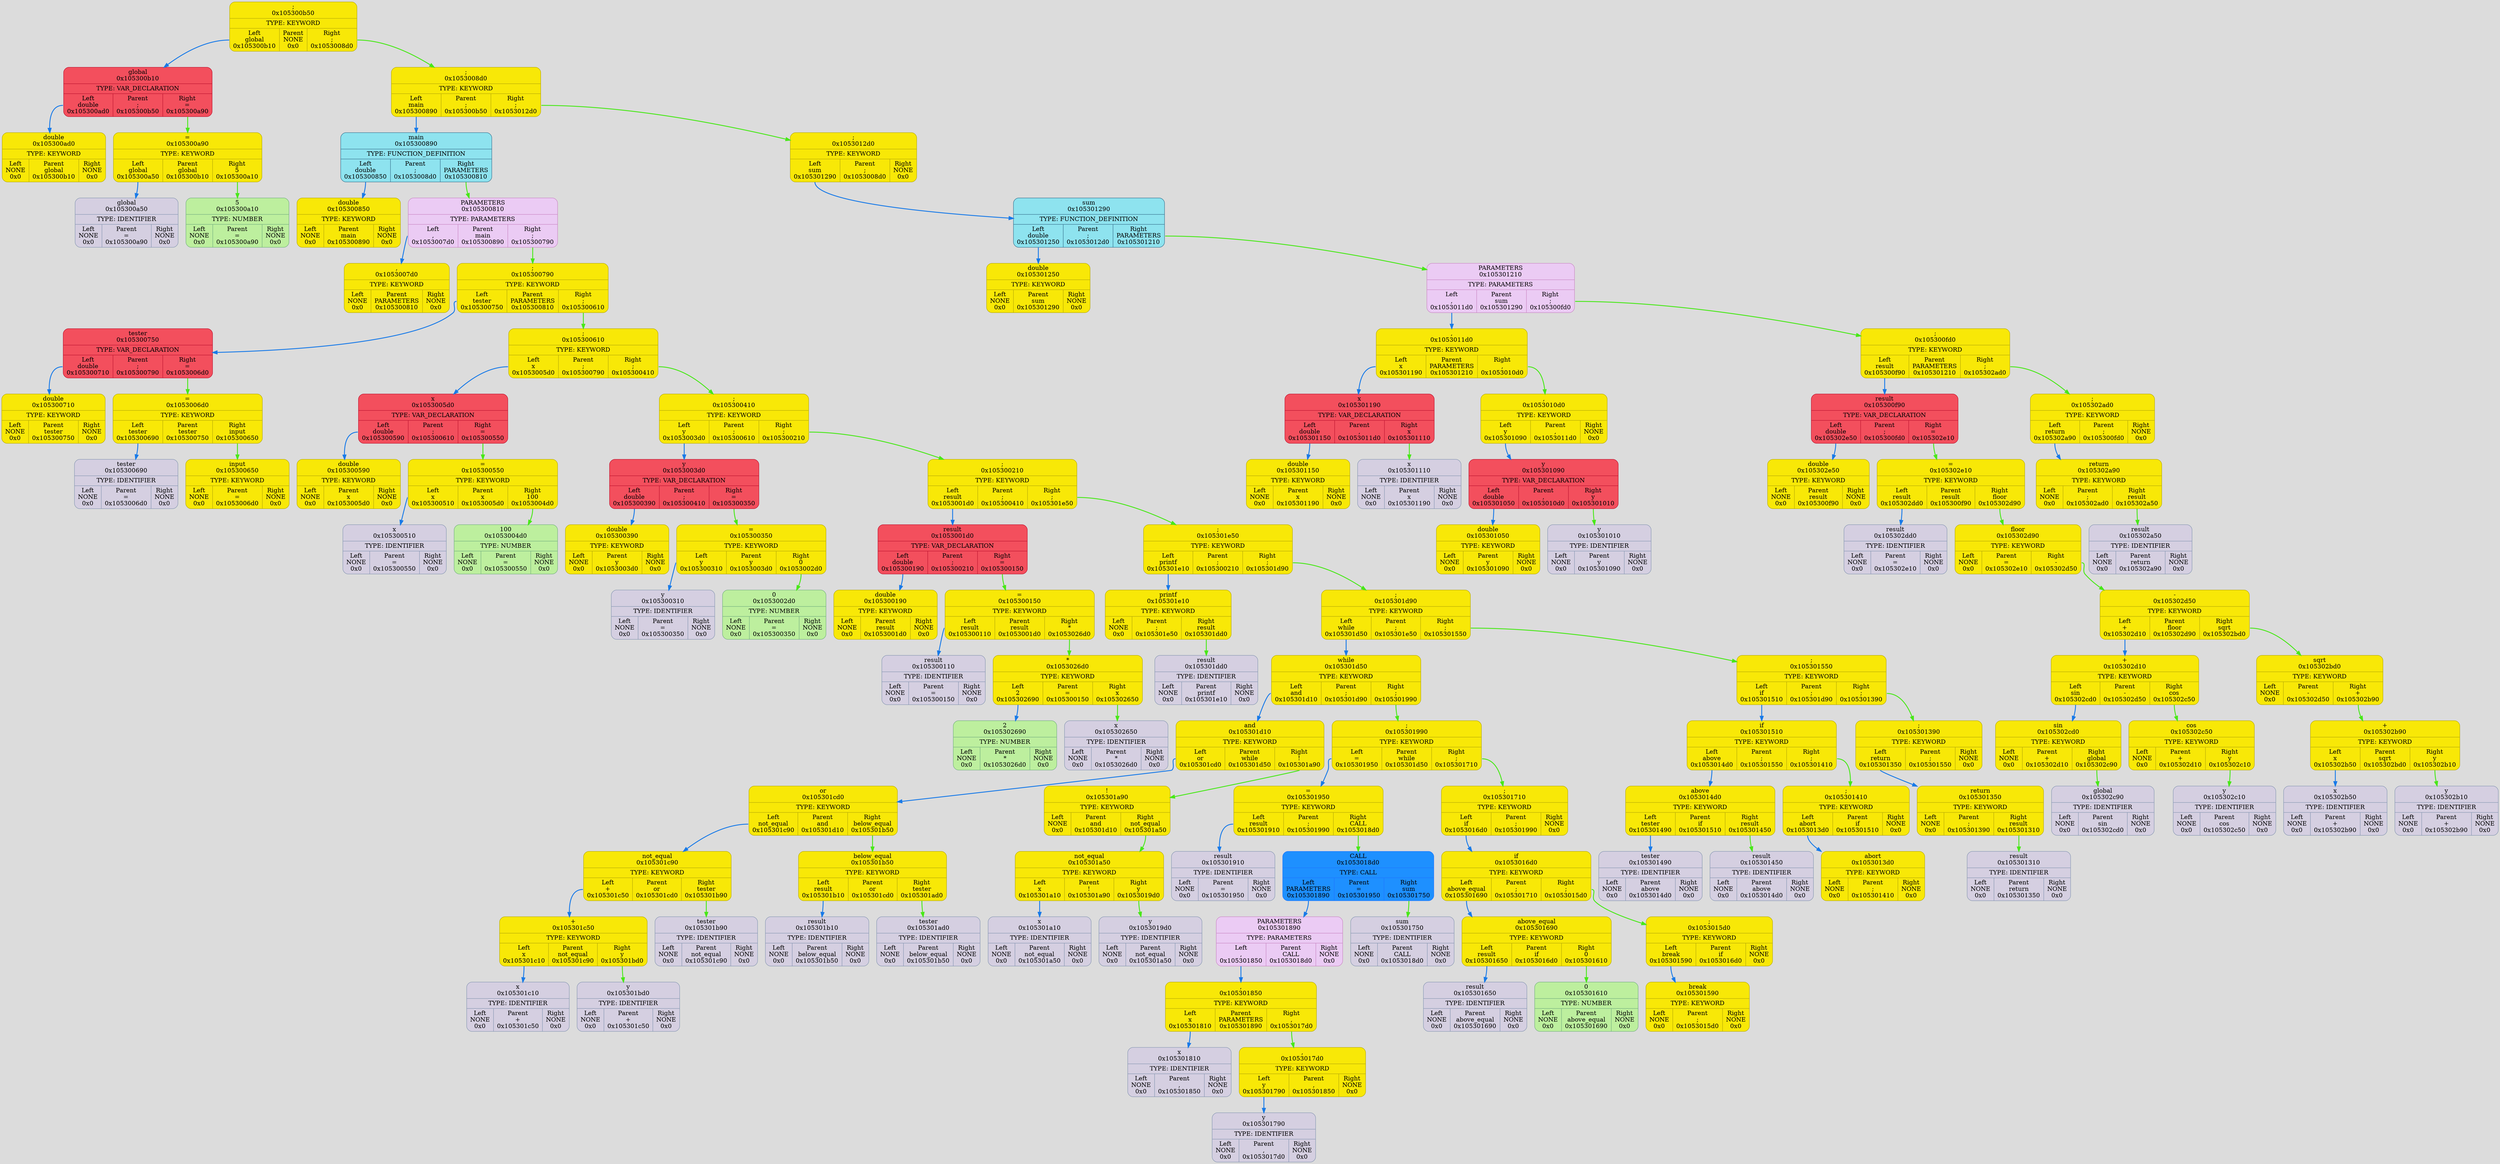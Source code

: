 digraph {
	fontname = "UbuntuMono";
	bgcolor = "#DCDCDC";

	node0x105300b50 [ shape = Mrecord; style = filled; fillcolor = "#F8E807"; color = "#B6AA05"; fontcolor = "#000000"; label = " { ;\n0x105300b50 | TYPE: KEYWORD| { <left> Left\nglobal\n0x105300b10 | Parent\nNONE\n0x0 | <right> Right\n;\n0x1053008d0 } } "; ];
	node0x105300b50:<left> -> node0x105300b10 [ style = "bold"; color = "#187AE8"; label = ""; ];
	node0x105300b10 [ shape = Mrecord; style = filled; fillcolor = "#F34F5D"; color = "#BD132F"; fontcolor = "#000000"; label = " { global\n0x105300b10 | TYPE: VAR_DECLARATION| { <left> Left\ndouble\n0x105300ad0 | Parent\n;\n0x105300b50 | <right> Right\n=\n0x105300a90 } } "; ];
	node0x105300b10:<left> -> node0x105300ad0 [ style = "bold"; color = "#187AE8"; label = ""; ];
	node0x105300ad0 [ shape = Mrecord; style = filled; fillcolor = "#F8E807"; color = "#B6AA05"; fontcolor = "#000000"; label = " { double\n0x105300ad0 | TYPE: KEYWORD| { <left> Left\nNONE\n0x0 | Parent\nglobal\n0x105300b10 | <right> Right\nNONE\n0x0 } } "; ];
	node0x105300a90 [ shape = Mrecord; style = filled; fillcolor = "#F8E807"; color = "#B6AA05"; fontcolor = "#000000"; label = " { =\n0x105300a90 | TYPE: KEYWORD| { <left> Left\nglobal\n0x105300a50 | Parent\nglobal\n0x105300b10 | <right> Right\n5\n0x105300a10 } } "; ];
	node0x105300a90:<left> -> node0x105300a50 [ style = "bold"; color = "#187AE8"; label = ""; ];
	node0x105300a50 [ shape = Mrecord; style = filled; fillcolor = "#D5CFE1"; color = "#8797b2"; fontcolor = "#000000"; label = " { global\n0x105300a50 | TYPE: IDENTIFIER| { <left> Left\nNONE\n0x0 | Parent\n=\n0x105300a90 | <right> Right\nNONE\n0x0 } } "; ];
	node0x105300a10 [ shape = Mrecord; style = filled; fillcolor = "#BDEF9E"; color = "#74AF80"; fontcolor = "#000000"; label = " { 5\n0x105300a10 | TYPE: NUMBER| { <left> Left\nNONE\n0x0 | Parent\n=\n0x105300a90 | <right> Right\nNONE\n0x0 } } "; ];
	node0x105300a90:<right> -> node0x105300a10 [ style = "bold"; color = "#48E818"; label = ""; ];
	node0x105300b10:<right> -> node0x105300a90 [ style = "bold"; color = "#48E818"; label = ""; ];
	node0x1053008d0 [ shape = Mrecord; style = filled; fillcolor = "#F8E807"; color = "#B6AA05"; fontcolor = "#000000"; label = " { ;\n0x1053008d0 | TYPE: KEYWORD| { <left> Left\nmain\n0x105300890 | Parent\n;\n0x105300b50 | <right> Right\n;\n0x1053012d0 } } "; ];
	node0x1053008d0:<left> -> node0x105300890 [ style = "bold"; color = "#187AE8"; label = ""; ];
	node0x105300890 [ shape = Mrecord; style = filled; fillcolor = "#8EE3EF"; color = "#37718E"; fontcolor = "#000000"; label = " { main\n0x105300890 | TYPE: FUNCTION_DEFINITION| { <left> Left\ndouble\n0x105300850 | Parent\n;\n0x1053008d0 | <right> Right\nPARAMETERS\n0x105300810 } } "; ];
	node0x105300890:<left> -> node0x105300850 [ style = "bold"; color = "#187AE8"; label = ""; ];
	node0x105300850 [ shape = Mrecord; style = filled; fillcolor = "#F8E807"; color = "#B6AA05"; fontcolor = "#000000"; label = " { double\n0x105300850 | TYPE: KEYWORD| { <left> Left\nNONE\n0x0 | Parent\nmain\n0x105300890 | <right> Right\nNONE\n0x0 } } "; ];
	node0x105300810 [ shape = Mrecord; style = filled; fillcolor = "#EBCBF4"; color = "#C986C3"; fontcolor = "#000000"; label = " { PARAMETERS\n0x105300810 | TYPE: PARAMETERS| { <left> Left\n,\n0x1053007d0 | Parent\nmain\n0x105300890 | <right> Right\n;\n0x105300790 } } "; ];
	node0x105300810:<left> -> node0x1053007d0 [ style = "bold"; color = "#187AE8"; label = ""; ];
	node0x1053007d0 [ shape = Mrecord; style = filled; fillcolor = "#F8E807"; color = "#B6AA05"; fontcolor = "#000000"; label = " { ,\n0x1053007d0 | TYPE: KEYWORD| { <left> Left\nNONE\n0x0 | Parent\nPARAMETERS\n0x105300810 | <right> Right\nNONE\n0x0 } } "; ];
	node0x105300790 [ shape = Mrecord; style = filled; fillcolor = "#F8E807"; color = "#B6AA05"; fontcolor = "#000000"; label = " { ;\n0x105300790 | TYPE: KEYWORD| { <left> Left\ntester\n0x105300750 | Parent\nPARAMETERS\n0x105300810 | <right> Right\n;\n0x105300610 } } "; ];
	node0x105300790:<left> -> node0x105300750 [ style = "bold"; color = "#187AE8"; label = ""; ];
	node0x105300750 [ shape = Mrecord; style = filled; fillcolor = "#F34F5D"; color = "#BD132F"; fontcolor = "#000000"; label = " { tester\n0x105300750 | TYPE: VAR_DECLARATION| { <left> Left\ndouble\n0x105300710 | Parent\n;\n0x105300790 | <right> Right\n=\n0x1053006d0 } } "; ];
	node0x105300750:<left> -> node0x105300710 [ style = "bold"; color = "#187AE8"; label = ""; ];
	node0x105300710 [ shape = Mrecord; style = filled; fillcolor = "#F8E807"; color = "#B6AA05"; fontcolor = "#000000"; label = " { double\n0x105300710 | TYPE: KEYWORD| { <left> Left\nNONE\n0x0 | Parent\ntester\n0x105300750 | <right> Right\nNONE\n0x0 } } "; ];
	node0x1053006d0 [ shape = Mrecord; style = filled; fillcolor = "#F8E807"; color = "#B6AA05"; fontcolor = "#000000"; label = " { =\n0x1053006d0 | TYPE: KEYWORD| { <left> Left\ntester\n0x105300690 | Parent\ntester\n0x105300750 | <right> Right\ninput\n0x105300650 } } "; ];
	node0x1053006d0:<left> -> node0x105300690 [ style = "bold"; color = "#187AE8"; label = ""; ];
	node0x105300690 [ shape = Mrecord; style = filled; fillcolor = "#D5CFE1"; color = "#8797b2"; fontcolor = "#000000"; label = " { tester\n0x105300690 | TYPE: IDENTIFIER| { <left> Left\nNONE\n0x0 | Parent\n=\n0x1053006d0 | <right> Right\nNONE\n0x0 } } "; ];
	node0x105300650 [ shape = Mrecord; style = filled; fillcolor = "#F8E807"; color = "#B6AA05"; fontcolor = "#000000"; label = " { input\n0x105300650 | TYPE: KEYWORD| { <left> Left\nNONE\n0x0 | Parent\n=\n0x1053006d0 | <right> Right\nNONE\n0x0 } } "; ];
	node0x1053006d0:<right> -> node0x105300650 [ style = "bold"; color = "#48E818"; label = ""; ];
	node0x105300750:<right> -> node0x1053006d0 [ style = "bold"; color = "#48E818"; label = ""; ];
	node0x105300610 [ shape = Mrecord; style = filled; fillcolor = "#F8E807"; color = "#B6AA05"; fontcolor = "#000000"; label = " { ;\n0x105300610 | TYPE: KEYWORD| { <left> Left\nx\n0x1053005d0 | Parent\n;\n0x105300790 | <right> Right\n;\n0x105300410 } } "; ];
	node0x105300610:<left> -> node0x1053005d0 [ style = "bold"; color = "#187AE8"; label = ""; ];
	node0x1053005d0 [ shape = Mrecord; style = filled; fillcolor = "#F34F5D"; color = "#BD132F"; fontcolor = "#000000"; label = " { x\n0x1053005d0 | TYPE: VAR_DECLARATION| { <left> Left\ndouble\n0x105300590 | Parent\n;\n0x105300610 | <right> Right\n=\n0x105300550 } } "; ];
	node0x1053005d0:<left> -> node0x105300590 [ style = "bold"; color = "#187AE8"; label = ""; ];
	node0x105300590 [ shape = Mrecord; style = filled; fillcolor = "#F8E807"; color = "#B6AA05"; fontcolor = "#000000"; label = " { double\n0x105300590 | TYPE: KEYWORD| { <left> Left\nNONE\n0x0 | Parent\nx\n0x1053005d0 | <right> Right\nNONE\n0x0 } } "; ];
	node0x105300550 [ shape = Mrecord; style = filled; fillcolor = "#F8E807"; color = "#B6AA05"; fontcolor = "#000000"; label = " { =\n0x105300550 | TYPE: KEYWORD| { <left> Left\nx\n0x105300510 | Parent\nx\n0x1053005d0 | <right> Right\n100\n0x1053004d0 } } "; ];
	node0x105300550:<left> -> node0x105300510 [ style = "bold"; color = "#187AE8"; label = ""; ];
	node0x105300510 [ shape = Mrecord; style = filled; fillcolor = "#D5CFE1"; color = "#8797b2"; fontcolor = "#000000"; label = " { x\n0x105300510 | TYPE: IDENTIFIER| { <left> Left\nNONE\n0x0 | Parent\n=\n0x105300550 | <right> Right\nNONE\n0x0 } } "; ];
	node0x1053004d0 [ shape = Mrecord; style = filled; fillcolor = "#BDEF9E"; color = "#74AF80"; fontcolor = "#000000"; label = " { 100\n0x1053004d0 | TYPE: NUMBER| { <left> Left\nNONE\n0x0 | Parent\n=\n0x105300550 | <right> Right\nNONE\n0x0 } } "; ];
	node0x105300550:<right> -> node0x1053004d0 [ style = "bold"; color = "#48E818"; label = ""; ];
	node0x1053005d0:<right> -> node0x105300550 [ style = "bold"; color = "#48E818"; label = ""; ];
	node0x105300410 [ shape = Mrecord; style = filled; fillcolor = "#F8E807"; color = "#B6AA05"; fontcolor = "#000000"; label = " { ;\n0x105300410 | TYPE: KEYWORD| { <left> Left\ny\n0x1053003d0 | Parent\n;\n0x105300610 | <right> Right\n;\n0x105300210 } } "; ];
	node0x105300410:<left> -> node0x1053003d0 [ style = "bold"; color = "#187AE8"; label = ""; ];
	node0x1053003d0 [ shape = Mrecord; style = filled; fillcolor = "#F34F5D"; color = "#BD132F"; fontcolor = "#000000"; label = " { y\n0x1053003d0 | TYPE: VAR_DECLARATION| { <left> Left\ndouble\n0x105300390 | Parent\n;\n0x105300410 | <right> Right\n=\n0x105300350 } } "; ];
	node0x1053003d0:<left> -> node0x105300390 [ style = "bold"; color = "#187AE8"; label = ""; ];
	node0x105300390 [ shape = Mrecord; style = filled; fillcolor = "#F8E807"; color = "#B6AA05"; fontcolor = "#000000"; label = " { double\n0x105300390 | TYPE: KEYWORD| { <left> Left\nNONE\n0x0 | Parent\ny\n0x1053003d0 | <right> Right\nNONE\n0x0 } } "; ];
	node0x105300350 [ shape = Mrecord; style = filled; fillcolor = "#F8E807"; color = "#B6AA05"; fontcolor = "#000000"; label = " { =\n0x105300350 | TYPE: KEYWORD| { <left> Left\ny\n0x105300310 | Parent\ny\n0x1053003d0 | <right> Right\n0\n0x1053002d0 } } "; ];
	node0x105300350:<left> -> node0x105300310 [ style = "bold"; color = "#187AE8"; label = ""; ];
	node0x105300310 [ shape = Mrecord; style = filled; fillcolor = "#D5CFE1"; color = "#8797b2"; fontcolor = "#000000"; label = " { y\n0x105300310 | TYPE: IDENTIFIER| { <left> Left\nNONE\n0x0 | Parent\n=\n0x105300350 | <right> Right\nNONE\n0x0 } } "; ];
	node0x1053002d0 [ shape = Mrecord; style = filled; fillcolor = "#BDEF9E"; color = "#74AF80"; fontcolor = "#000000"; label = " { 0\n0x1053002d0 | TYPE: NUMBER| { <left> Left\nNONE\n0x0 | Parent\n=\n0x105300350 | <right> Right\nNONE\n0x0 } } "; ];
	node0x105300350:<right> -> node0x1053002d0 [ style = "bold"; color = "#48E818"; label = ""; ];
	node0x1053003d0:<right> -> node0x105300350 [ style = "bold"; color = "#48E818"; label = ""; ];
	node0x105300210 [ shape = Mrecord; style = filled; fillcolor = "#F8E807"; color = "#B6AA05"; fontcolor = "#000000"; label = " { ;\n0x105300210 | TYPE: KEYWORD| { <left> Left\nresult\n0x1053001d0 | Parent\n;\n0x105300410 | <right> Right\n;\n0x105301e50 } } "; ];
	node0x105300210:<left> -> node0x1053001d0 [ style = "bold"; color = "#187AE8"; label = ""; ];
	node0x1053001d0 [ shape = Mrecord; style = filled; fillcolor = "#F34F5D"; color = "#BD132F"; fontcolor = "#000000"; label = " { result\n0x1053001d0 | TYPE: VAR_DECLARATION| { <left> Left\ndouble\n0x105300190 | Parent\n;\n0x105300210 | <right> Right\n=\n0x105300150 } } "; ];
	node0x1053001d0:<left> -> node0x105300190 [ style = "bold"; color = "#187AE8"; label = ""; ];
	node0x105300190 [ shape = Mrecord; style = filled; fillcolor = "#F8E807"; color = "#B6AA05"; fontcolor = "#000000"; label = " { double\n0x105300190 | TYPE: KEYWORD| { <left> Left\nNONE\n0x0 | Parent\nresult\n0x1053001d0 | <right> Right\nNONE\n0x0 } } "; ];
	node0x105300150 [ shape = Mrecord; style = filled; fillcolor = "#F8E807"; color = "#B6AA05"; fontcolor = "#000000"; label = " { =\n0x105300150 | TYPE: KEYWORD| { <left> Left\nresult\n0x105300110 | Parent\nresult\n0x1053001d0 | <right> Right\n*\n0x1053026d0 } } "; ];
	node0x105300150:<left> -> node0x105300110 [ style = "bold"; color = "#187AE8"; label = ""; ];
	node0x105300110 [ shape = Mrecord; style = filled; fillcolor = "#D5CFE1"; color = "#8797b2"; fontcolor = "#000000"; label = " { result\n0x105300110 | TYPE: IDENTIFIER| { <left> Left\nNONE\n0x0 | Parent\n=\n0x105300150 | <right> Right\nNONE\n0x0 } } "; ];
	node0x1053026d0 [ shape = Mrecord; style = filled; fillcolor = "#F8E807"; color = "#B6AA05"; fontcolor = "#000000"; label = " { *\n0x1053026d0 | TYPE: KEYWORD| { <left> Left\n2\n0x105302690 | Parent\n=\n0x105300150 | <right> Right\nx\n0x105302650 } } "; ];
	node0x1053026d0:<left> -> node0x105302690 [ style = "bold"; color = "#187AE8"; label = ""; ];
	node0x105302690 [ shape = Mrecord; style = filled; fillcolor = "#BDEF9E"; color = "#74AF80"; fontcolor = "#000000"; label = " { 2\n0x105302690 | TYPE: NUMBER| { <left> Left\nNONE\n0x0 | Parent\n*\n0x1053026d0 | <right> Right\nNONE\n0x0 } } "; ];
	node0x105302650 [ shape = Mrecord; style = filled; fillcolor = "#D5CFE1"; color = "#8797b2"; fontcolor = "#000000"; label = " { x\n0x105302650 | TYPE: IDENTIFIER| { <left> Left\nNONE\n0x0 | Parent\n*\n0x1053026d0 | <right> Right\nNONE\n0x0 } } "; ];
	node0x1053026d0:<right> -> node0x105302650 [ style = "bold"; color = "#48E818"; label = ""; ];
	node0x105300150:<right> -> node0x1053026d0 [ style = "bold"; color = "#48E818"; label = ""; ];
	node0x1053001d0:<right> -> node0x105300150 [ style = "bold"; color = "#48E818"; label = ""; ];
	node0x105301e50 [ shape = Mrecord; style = filled; fillcolor = "#F8E807"; color = "#B6AA05"; fontcolor = "#000000"; label = " { ;\n0x105301e50 | TYPE: KEYWORD| { <left> Left\nprintf\n0x105301e10 | Parent\n;\n0x105300210 | <right> Right\n;\n0x105301d90 } } "; ];
	node0x105301e50:<left> -> node0x105301e10 [ style = "bold"; color = "#187AE8"; label = ""; ];
	node0x105301e10 [ shape = Mrecord; style = filled; fillcolor = "#F8E807"; color = "#B6AA05"; fontcolor = "#000000"; label = " { printf\n0x105301e10 | TYPE: KEYWORD| { <left> Left\nNONE\n0x0 | Parent\n;\n0x105301e50 | <right> Right\nresult\n0x105301dd0 } } "; ];
	node0x105301dd0 [ shape = Mrecord; style = filled; fillcolor = "#D5CFE1"; color = "#8797b2"; fontcolor = "#000000"; label = " { result\n0x105301dd0 | TYPE: IDENTIFIER| { <left> Left\nNONE\n0x0 | Parent\nprintf\n0x105301e10 | <right> Right\nNONE\n0x0 } } "; ];
	node0x105301e10:<right> -> node0x105301dd0 [ style = "bold"; color = "#48E818"; label = ""; ];
	node0x105301d90 [ shape = Mrecord; style = filled; fillcolor = "#F8E807"; color = "#B6AA05"; fontcolor = "#000000"; label = " { ;\n0x105301d90 | TYPE: KEYWORD| { <left> Left\nwhile\n0x105301d50 | Parent\n;\n0x105301e50 | <right> Right\n;\n0x105301550 } } "; ];
	node0x105301d90:<left> -> node0x105301d50 [ style = "bold"; color = "#187AE8"; label = ""; ];
	node0x105301d50 [ shape = Mrecord; style = filled; fillcolor = "#F8E807"; color = "#B6AA05"; fontcolor = "#000000"; label = " { while\n0x105301d50 | TYPE: KEYWORD| { <left> Left\nand\n0x105301d10 | Parent\n;\n0x105301d90 | <right> Right\n;\n0x105301990 } } "; ];
	node0x105301d50:<left> -> node0x105301d10 [ style = "bold"; color = "#187AE8"; label = ""; ];
	node0x105301d10 [ shape = Mrecord; style = filled; fillcolor = "#F8E807"; color = "#B6AA05"; fontcolor = "#000000"; label = " { and\n0x105301d10 | TYPE: KEYWORD| { <left> Left\nor\n0x105301cd0 | Parent\nwhile\n0x105301d50 | <right> Right\n!\n0x105301a90 } } "; ];
	node0x105301d10:<left> -> node0x105301cd0 [ style = "bold"; color = "#187AE8"; label = ""; ];
	node0x105301cd0 [ shape = Mrecord; style = filled; fillcolor = "#F8E807"; color = "#B6AA05"; fontcolor = "#000000"; label = " { or\n0x105301cd0 | TYPE: KEYWORD| { <left> Left\nnot_equal\n0x105301c90 | Parent\nand\n0x105301d10 | <right> Right\nbelow_equal\n0x105301b50 } } "; ];
	node0x105301cd0:<left> -> node0x105301c90 [ style = "bold"; color = "#187AE8"; label = ""; ];
	node0x105301c90 [ shape = Mrecord; style = filled; fillcolor = "#F8E807"; color = "#B6AA05"; fontcolor = "#000000"; label = " { not_equal\n0x105301c90 | TYPE: KEYWORD| { <left> Left\n+\n0x105301c50 | Parent\nor\n0x105301cd0 | <right> Right\ntester\n0x105301b90 } } "; ];
	node0x105301c90:<left> -> node0x105301c50 [ style = "bold"; color = "#187AE8"; label = ""; ];
	node0x105301c50 [ shape = Mrecord; style = filled; fillcolor = "#F8E807"; color = "#B6AA05"; fontcolor = "#000000"; label = " { +\n0x105301c50 | TYPE: KEYWORD| { <left> Left\nx\n0x105301c10 | Parent\nnot_equal\n0x105301c90 | <right> Right\ny\n0x105301bd0 } } "; ];
	node0x105301c50:<left> -> node0x105301c10 [ style = "bold"; color = "#187AE8"; label = ""; ];
	node0x105301c10 [ shape = Mrecord; style = filled; fillcolor = "#D5CFE1"; color = "#8797b2"; fontcolor = "#000000"; label = " { x\n0x105301c10 | TYPE: IDENTIFIER| { <left> Left\nNONE\n0x0 | Parent\n+\n0x105301c50 | <right> Right\nNONE\n0x0 } } "; ];
	node0x105301bd0 [ shape = Mrecord; style = filled; fillcolor = "#D5CFE1"; color = "#8797b2"; fontcolor = "#000000"; label = " { y\n0x105301bd0 | TYPE: IDENTIFIER| { <left> Left\nNONE\n0x0 | Parent\n+\n0x105301c50 | <right> Right\nNONE\n0x0 } } "; ];
	node0x105301c50:<right> -> node0x105301bd0 [ style = "bold"; color = "#48E818"; label = ""; ];
	node0x105301b90 [ shape = Mrecord; style = filled; fillcolor = "#D5CFE1"; color = "#8797b2"; fontcolor = "#000000"; label = " { tester\n0x105301b90 | TYPE: IDENTIFIER| { <left> Left\nNONE\n0x0 | Parent\nnot_equal\n0x105301c90 | <right> Right\nNONE\n0x0 } } "; ];
	node0x105301c90:<right> -> node0x105301b90 [ style = "bold"; color = "#48E818"; label = ""; ];
	node0x105301b50 [ shape = Mrecord; style = filled; fillcolor = "#F8E807"; color = "#B6AA05"; fontcolor = "#000000"; label = " { below_equal\n0x105301b50 | TYPE: KEYWORD| { <left> Left\nresult\n0x105301b10 | Parent\nor\n0x105301cd0 | <right> Right\ntester\n0x105301ad0 } } "; ];
	node0x105301b50:<left> -> node0x105301b10 [ style = "bold"; color = "#187AE8"; label = ""; ];
	node0x105301b10 [ shape = Mrecord; style = filled; fillcolor = "#D5CFE1"; color = "#8797b2"; fontcolor = "#000000"; label = " { result\n0x105301b10 | TYPE: IDENTIFIER| { <left> Left\nNONE\n0x0 | Parent\nbelow_equal\n0x105301b50 | <right> Right\nNONE\n0x0 } } "; ];
	node0x105301ad0 [ shape = Mrecord; style = filled; fillcolor = "#D5CFE1"; color = "#8797b2"; fontcolor = "#000000"; label = " { tester\n0x105301ad0 | TYPE: IDENTIFIER| { <left> Left\nNONE\n0x0 | Parent\nbelow_equal\n0x105301b50 | <right> Right\nNONE\n0x0 } } "; ];
	node0x105301b50:<right> -> node0x105301ad0 [ style = "bold"; color = "#48E818"; label = ""; ];
	node0x105301cd0:<right> -> node0x105301b50 [ style = "bold"; color = "#48E818"; label = ""; ];
	node0x105301a90 [ shape = Mrecord; style = filled; fillcolor = "#F8E807"; color = "#B6AA05"; fontcolor = "#000000"; label = " { !\n0x105301a90 | TYPE: KEYWORD| { <left> Left\nNONE\n0x0 | Parent\nand\n0x105301d10 | <right> Right\nnot_equal\n0x105301a50 } } "; ];
	node0x105301a50 [ shape = Mrecord; style = filled; fillcolor = "#F8E807"; color = "#B6AA05"; fontcolor = "#000000"; label = " { not_equal\n0x105301a50 | TYPE: KEYWORD| { <left> Left\nx\n0x105301a10 | Parent\n!\n0x105301a90 | <right> Right\ny\n0x1053019d0 } } "; ];
	node0x105301a50:<left> -> node0x105301a10 [ style = "bold"; color = "#187AE8"; label = ""; ];
	node0x105301a10 [ shape = Mrecord; style = filled; fillcolor = "#D5CFE1"; color = "#8797b2"; fontcolor = "#000000"; label = " { x\n0x105301a10 | TYPE: IDENTIFIER| { <left> Left\nNONE\n0x0 | Parent\nnot_equal\n0x105301a50 | <right> Right\nNONE\n0x0 } } "; ];
	node0x1053019d0 [ shape = Mrecord; style = filled; fillcolor = "#D5CFE1"; color = "#8797b2"; fontcolor = "#000000"; label = " { y\n0x1053019d0 | TYPE: IDENTIFIER| { <left> Left\nNONE\n0x0 | Parent\nnot_equal\n0x105301a50 | <right> Right\nNONE\n0x0 } } "; ];
	node0x105301a50:<right> -> node0x1053019d0 [ style = "bold"; color = "#48E818"; label = ""; ];
	node0x105301a90:<right> -> node0x105301a50 [ style = "bold"; color = "#48E818"; label = ""; ];
	node0x105301d10:<right> -> node0x105301a90 [ style = "bold"; color = "#48E818"; label = ""; ];
	node0x105301990 [ shape = Mrecord; style = filled; fillcolor = "#F8E807"; color = "#B6AA05"; fontcolor = "#000000"; label = " { ;\n0x105301990 | TYPE: KEYWORD| { <left> Left\n=\n0x105301950 | Parent\nwhile\n0x105301d50 | <right> Right\n;\n0x105301710 } } "; ];
	node0x105301990:<left> -> node0x105301950 [ style = "bold"; color = "#187AE8"; label = ""; ];
	node0x105301950 [ shape = Mrecord; style = filled; fillcolor = "#F8E807"; color = "#B6AA05"; fontcolor = "#000000"; label = " { =\n0x105301950 | TYPE: KEYWORD| { <left> Left\nresult\n0x105301910 | Parent\n;\n0x105301990 | <right> Right\nCALL\n0x1053018d0 } } "; ];
	node0x105301950:<left> -> node0x105301910 [ style = "bold"; color = "#187AE8"; label = ""; ];
	node0x105301910 [ shape = Mrecord; style = filled; fillcolor = "#D5CFE1"; color = "#8797b2"; fontcolor = "#000000"; label = " { result\n0x105301910 | TYPE: IDENTIFIER| { <left> Left\nNONE\n0x0 | Parent\n=\n0x105301950 | <right> Right\nNONE\n0x0 } } "; ];
	node0x1053018d0 [ shape = Mrecord; style = filled; fillcolor = "#1E90FF"; color = "#1F75FE"; fontcolor = "#000000"; label = " { CALL\n0x1053018d0 | TYPE: CALL| { <left> Left\nPARAMETERS\n0x105301890 | Parent\n=\n0x105301950 | <right> Right\nsum\n0x105301750 } } "; ];
	node0x1053018d0:<left> -> node0x105301890 [ style = "bold"; color = "#187AE8"; label = ""; ];
	node0x105301890 [ shape = Mrecord; style = filled; fillcolor = "#EBCBF4"; color = "#C986C3"; fontcolor = "#000000"; label = " { PARAMETERS\n0x105301890 | TYPE: PARAMETERS| { <left> Left\n,\n0x105301850 | Parent\nCALL\n0x1053018d0 | <right> Right\nNONE\n0x0 } } "; ];
	node0x105301890:<left> -> node0x105301850 [ style = "bold"; color = "#187AE8"; label = ""; ];
	node0x105301850 [ shape = Mrecord; style = filled; fillcolor = "#F8E807"; color = "#B6AA05"; fontcolor = "#000000"; label = " { ,\n0x105301850 | TYPE: KEYWORD| { <left> Left\nx\n0x105301810 | Parent\nPARAMETERS\n0x105301890 | <right> Right\n,\n0x1053017d0 } } "; ];
	node0x105301850:<left> -> node0x105301810 [ style = "bold"; color = "#187AE8"; label = ""; ];
	node0x105301810 [ shape = Mrecord; style = filled; fillcolor = "#D5CFE1"; color = "#8797b2"; fontcolor = "#000000"; label = " { x\n0x105301810 | TYPE: IDENTIFIER| { <left> Left\nNONE\n0x0 | Parent\n,\n0x105301850 | <right> Right\nNONE\n0x0 } } "; ];
	node0x1053017d0 [ shape = Mrecord; style = filled; fillcolor = "#F8E807"; color = "#B6AA05"; fontcolor = "#000000"; label = " { ,\n0x1053017d0 | TYPE: KEYWORD| { <left> Left\ny\n0x105301790 | Parent\n,\n0x105301850 | <right> Right\nNONE\n0x0 } } "; ];
	node0x1053017d0:<left> -> node0x105301790 [ style = "bold"; color = "#187AE8"; label = ""; ];
	node0x105301790 [ shape = Mrecord; style = filled; fillcolor = "#D5CFE1"; color = "#8797b2"; fontcolor = "#000000"; label = " { y\n0x105301790 | TYPE: IDENTIFIER| { <left> Left\nNONE\n0x0 | Parent\n,\n0x1053017d0 | <right> Right\nNONE\n0x0 } } "; ];
	node0x105301850:<right> -> node0x1053017d0 [ style = "bold"; color = "#48E818"; label = ""; ];
	node0x105301750 [ shape = Mrecord; style = filled; fillcolor = "#D5CFE1"; color = "#8797b2"; fontcolor = "#000000"; label = " { sum\n0x105301750 | TYPE: IDENTIFIER| { <left> Left\nNONE\n0x0 | Parent\nCALL\n0x1053018d0 | <right> Right\nNONE\n0x0 } } "; ];
	node0x1053018d0:<right> -> node0x105301750 [ style = "bold"; color = "#48E818"; label = ""; ];
	node0x105301950:<right> -> node0x1053018d0 [ style = "bold"; color = "#48E818"; label = ""; ];
	node0x105301710 [ shape = Mrecord; style = filled; fillcolor = "#F8E807"; color = "#B6AA05"; fontcolor = "#000000"; label = " { ;\n0x105301710 | TYPE: KEYWORD| { <left> Left\nif\n0x1053016d0 | Parent\n;\n0x105301990 | <right> Right\nNONE\n0x0 } } "; ];
	node0x105301710:<left> -> node0x1053016d0 [ style = "bold"; color = "#187AE8"; label = ""; ];
	node0x1053016d0 [ shape = Mrecord; style = filled; fillcolor = "#F8E807"; color = "#B6AA05"; fontcolor = "#000000"; label = " { if\n0x1053016d0 | TYPE: KEYWORD| { <left> Left\nabove_equal\n0x105301690 | Parent\n;\n0x105301710 | <right> Right\n;\n0x1053015d0 } } "; ];
	node0x1053016d0:<left> -> node0x105301690 [ style = "bold"; color = "#187AE8"; label = ""; ];
	node0x105301690 [ shape = Mrecord; style = filled; fillcolor = "#F8E807"; color = "#B6AA05"; fontcolor = "#000000"; label = " { above_equal\n0x105301690 | TYPE: KEYWORD| { <left> Left\nresult\n0x105301650 | Parent\nif\n0x1053016d0 | <right> Right\n0\n0x105301610 } } "; ];
	node0x105301690:<left> -> node0x105301650 [ style = "bold"; color = "#187AE8"; label = ""; ];
	node0x105301650 [ shape = Mrecord; style = filled; fillcolor = "#D5CFE1"; color = "#8797b2"; fontcolor = "#000000"; label = " { result\n0x105301650 | TYPE: IDENTIFIER| { <left> Left\nNONE\n0x0 | Parent\nabove_equal\n0x105301690 | <right> Right\nNONE\n0x0 } } "; ];
	node0x105301610 [ shape = Mrecord; style = filled; fillcolor = "#BDEF9E"; color = "#74AF80"; fontcolor = "#000000"; label = " { 0\n0x105301610 | TYPE: NUMBER| { <left> Left\nNONE\n0x0 | Parent\nabove_equal\n0x105301690 | <right> Right\nNONE\n0x0 } } "; ];
	node0x105301690:<right> -> node0x105301610 [ style = "bold"; color = "#48E818"; label = ""; ];
	node0x1053015d0 [ shape = Mrecord; style = filled; fillcolor = "#F8E807"; color = "#B6AA05"; fontcolor = "#000000"; label = " { ;\n0x1053015d0 | TYPE: KEYWORD| { <left> Left\nbreak\n0x105301590 | Parent\nif\n0x1053016d0 | <right> Right\nNONE\n0x0 } } "; ];
	node0x1053015d0:<left> -> node0x105301590 [ style = "bold"; color = "#187AE8"; label = ""; ];
	node0x105301590 [ shape = Mrecord; style = filled; fillcolor = "#F8E807"; color = "#B6AA05"; fontcolor = "#000000"; label = " { break\n0x105301590 | TYPE: KEYWORD| { <left> Left\nNONE\n0x0 | Parent\n;\n0x1053015d0 | <right> Right\nNONE\n0x0 } } "; ];
	node0x1053016d0:<right> -> node0x1053015d0 [ style = "bold"; color = "#48E818"; label = ""; ];
	node0x105301990:<right> -> node0x105301710 [ style = "bold"; color = "#48E818"; label = ""; ];
	node0x105301d50:<right> -> node0x105301990 [ style = "bold"; color = "#48E818"; label = ""; ];
	node0x105301550 [ shape = Mrecord; style = filled; fillcolor = "#F8E807"; color = "#B6AA05"; fontcolor = "#000000"; label = " { ;\n0x105301550 | TYPE: KEYWORD| { <left> Left\nif\n0x105301510 | Parent\n;\n0x105301d90 | <right> Right\n;\n0x105301390 } } "; ];
	node0x105301550:<left> -> node0x105301510 [ style = "bold"; color = "#187AE8"; label = ""; ];
	node0x105301510 [ shape = Mrecord; style = filled; fillcolor = "#F8E807"; color = "#B6AA05"; fontcolor = "#000000"; label = " { if\n0x105301510 | TYPE: KEYWORD| { <left> Left\nabove\n0x1053014d0 | Parent\n;\n0x105301550 | <right> Right\n;\n0x105301410 } } "; ];
	node0x105301510:<left> -> node0x1053014d0 [ style = "bold"; color = "#187AE8"; label = ""; ];
	node0x1053014d0 [ shape = Mrecord; style = filled; fillcolor = "#F8E807"; color = "#B6AA05"; fontcolor = "#000000"; label = " { above\n0x1053014d0 | TYPE: KEYWORD| { <left> Left\ntester\n0x105301490 | Parent\nif\n0x105301510 | <right> Right\nresult\n0x105301450 } } "; ];
	node0x1053014d0:<left> -> node0x105301490 [ style = "bold"; color = "#187AE8"; label = ""; ];
	node0x105301490 [ shape = Mrecord; style = filled; fillcolor = "#D5CFE1"; color = "#8797b2"; fontcolor = "#000000"; label = " { tester\n0x105301490 | TYPE: IDENTIFIER| { <left> Left\nNONE\n0x0 | Parent\nabove\n0x1053014d0 | <right> Right\nNONE\n0x0 } } "; ];
	node0x105301450 [ shape = Mrecord; style = filled; fillcolor = "#D5CFE1"; color = "#8797b2"; fontcolor = "#000000"; label = " { result\n0x105301450 | TYPE: IDENTIFIER| { <left> Left\nNONE\n0x0 | Parent\nabove\n0x1053014d0 | <right> Right\nNONE\n0x0 } } "; ];
	node0x1053014d0:<right> -> node0x105301450 [ style = "bold"; color = "#48E818"; label = ""; ];
	node0x105301410 [ shape = Mrecord; style = filled; fillcolor = "#F8E807"; color = "#B6AA05"; fontcolor = "#000000"; label = " { ;\n0x105301410 | TYPE: KEYWORD| { <left> Left\nabort\n0x1053013d0 | Parent\nif\n0x105301510 | <right> Right\nNONE\n0x0 } } "; ];
	node0x105301410:<left> -> node0x1053013d0 [ style = "bold"; color = "#187AE8"; label = ""; ];
	node0x1053013d0 [ shape = Mrecord; style = filled; fillcolor = "#F8E807"; color = "#B6AA05"; fontcolor = "#000000"; label = " { abort\n0x1053013d0 | TYPE: KEYWORD| { <left> Left\nNONE\n0x0 | Parent\n;\n0x105301410 | <right> Right\nNONE\n0x0 } } "; ];
	node0x105301510:<right> -> node0x105301410 [ style = "bold"; color = "#48E818"; label = ""; ];
	node0x105301390 [ shape = Mrecord; style = filled; fillcolor = "#F8E807"; color = "#B6AA05"; fontcolor = "#000000"; label = " { ;\n0x105301390 | TYPE: KEYWORD| { <left> Left\nreturn\n0x105301350 | Parent\n;\n0x105301550 | <right> Right\nNONE\n0x0 } } "; ];
	node0x105301390:<left> -> node0x105301350 [ style = "bold"; color = "#187AE8"; label = ""; ];
	node0x105301350 [ shape = Mrecord; style = filled; fillcolor = "#F8E807"; color = "#B6AA05"; fontcolor = "#000000"; label = " { return\n0x105301350 | TYPE: KEYWORD| { <left> Left\nNONE\n0x0 | Parent\n;\n0x105301390 | <right> Right\nresult\n0x105301310 } } "; ];
	node0x105301310 [ shape = Mrecord; style = filled; fillcolor = "#D5CFE1"; color = "#8797b2"; fontcolor = "#000000"; label = " { result\n0x105301310 | TYPE: IDENTIFIER| { <left> Left\nNONE\n0x0 | Parent\nreturn\n0x105301350 | <right> Right\nNONE\n0x0 } } "; ];
	node0x105301350:<right> -> node0x105301310 [ style = "bold"; color = "#48E818"; label = ""; ];
	node0x105301550:<right> -> node0x105301390 [ style = "bold"; color = "#48E818"; label = ""; ];
	node0x105301d90:<right> -> node0x105301550 [ style = "bold"; color = "#48E818"; label = ""; ];
	node0x105301e50:<right> -> node0x105301d90 [ style = "bold"; color = "#48E818"; label = ""; ];
	node0x105300210:<right> -> node0x105301e50 [ style = "bold"; color = "#48E818"; label = ""; ];
	node0x105300410:<right> -> node0x105300210 [ style = "bold"; color = "#48E818"; label = ""; ];
	node0x105300610:<right> -> node0x105300410 [ style = "bold"; color = "#48E818"; label = ""; ];
	node0x105300790:<right> -> node0x105300610 [ style = "bold"; color = "#48E818"; label = ""; ];
	node0x105300810:<right> -> node0x105300790 [ style = "bold"; color = "#48E818"; label = ""; ];
	node0x105300890:<right> -> node0x105300810 [ style = "bold"; color = "#48E818"; label = ""; ];
	node0x1053012d0 [ shape = Mrecord; style = filled; fillcolor = "#F8E807"; color = "#B6AA05"; fontcolor = "#000000"; label = " { ;\n0x1053012d0 | TYPE: KEYWORD| { <left> Left\nsum\n0x105301290 | Parent\n;\n0x1053008d0 | <right> Right\nNONE\n0x0 } } "; ];
	node0x1053012d0:<left> -> node0x105301290 [ style = "bold"; color = "#187AE8"; label = ""; ];
	node0x105301290 [ shape = Mrecord; style = filled; fillcolor = "#8EE3EF"; color = "#37718E"; fontcolor = "#000000"; label = " { sum\n0x105301290 | TYPE: FUNCTION_DEFINITION| { <left> Left\ndouble\n0x105301250 | Parent\n;\n0x1053012d0 | <right> Right\nPARAMETERS\n0x105301210 } } "; ];
	node0x105301290:<left> -> node0x105301250 [ style = "bold"; color = "#187AE8"; label = ""; ];
	node0x105301250 [ shape = Mrecord; style = filled; fillcolor = "#F8E807"; color = "#B6AA05"; fontcolor = "#000000"; label = " { double\n0x105301250 | TYPE: KEYWORD| { <left> Left\nNONE\n0x0 | Parent\nsum\n0x105301290 | <right> Right\nNONE\n0x0 } } "; ];
	node0x105301210 [ shape = Mrecord; style = filled; fillcolor = "#EBCBF4"; color = "#C986C3"; fontcolor = "#000000"; label = " { PARAMETERS\n0x105301210 | TYPE: PARAMETERS| { <left> Left\n,\n0x1053011d0 | Parent\nsum\n0x105301290 | <right> Right\n;\n0x105300fd0 } } "; ];
	node0x105301210:<left> -> node0x1053011d0 [ style = "bold"; color = "#187AE8"; label = ""; ];
	node0x1053011d0 [ shape = Mrecord; style = filled; fillcolor = "#F8E807"; color = "#B6AA05"; fontcolor = "#000000"; label = " { ,\n0x1053011d0 | TYPE: KEYWORD| { <left> Left\nx\n0x105301190 | Parent\nPARAMETERS\n0x105301210 | <right> Right\n,\n0x1053010d0 } } "; ];
	node0x1053011d0:<left> -> node0x105301190 [ style = "bold"; color = "#187AE8"; label = ""; ];
	node0x105301190 [ shape = Mrecord; style = filled; fillcolor = "#F34F5D"; color = "#BD132F"; fontcolor = "#000000"; label = " { x\n0x105301190 | TYPE: VAR_DECLARATION| { <left> Left\ndouble\n0x105301150 | Parent\n,\n0x1053011d0 | <right> Right\nx\n0x105301110 } } "; ];
	node0x105301190:<left> -> node0x105301150 [ style = "bold"; color = "#187AE8"; label = ""; ];
	node0x105301150 [ shape = Mrecord; style = filled; fillcolor = "#F8E807"; color = "#B6AA05"; fontcolor = "#000000"; label = " { double\n0x105301150 | TYPE: KEYWORD| { <left> Left\nNONE\n0x0 | Parent\nx\n0x105301190 | <right> Right\nNONE\n0x0 } } "; ];
	node0x105301110 [ shape = Mrecord; style = filled; fillcolor = "#D5CFE1"; color = "#8797b2"; fontcolor = "#000000"; label = " { x\n0x105301110 | TYPE: IDENTIFIER| { <left> Left\nNONE\n0x0 | Parent\nx\n0x105301190 | <right> Right\nNONE\n0x0 } } "; ];
	node0x105301190:<right> -> node0x105301110 [ style = "bold"; color = "#48E818"; label = ""; ];
	node0x1053010d0 [ shape = Mrecord; style = filled; fillcolor = "#F8E807"; color = "#B6AA05"; fontcolor = "#000000"; label = " { ,\n0x1053010d0 | TYPE: KEYWORD| { <left> Left\ny\n0x105301090 | Parent\n,\n0x1053011d0 | <right> Right\nNONE\n0x0 } } "; ];
	node0x1053010d0:<left> -> node0x105301090 [ style = "bold"; color = "#187AE8"; label = ""; ];
	node0x105301090 [ shape = Mrecord; style = filled; fillcolor = "#F34F5D"; color = "#BD132F"; fontcolor = "#000000"; label = " { y\n0x105301090 | TYPE: VAR_DECLARATION| { <left> Left\ndouble\n0x105301050 | Parent\n,\n0x1053010d0 | <right> Right\ny\n0x105301010 } } "; ];
	node0x105301090:<left> -> node0x105301050 [ style = "bold"; color = "#187AE8"; label = ""; ];
	node0x105301050 [ shape = Mrecord; style = filled; fillcolor = "#F8E807"; color = "#B6AA05"; fontcolor = "#000000"; label = " { double\n0x105301050 | TYPE: KEYWORD| { <left> Left\nNONE\n0x0 | Parent\ny\n0x105301090 | <right> Right\nNONE\n0x0 } } "; ];
	node0x105301010 [ shape = Mrecord; style = filled; fillcolor = "#D5CFE1"; color = "#8797b2"; fontcolor = "#000000"; label = " { y\n0x105301010 | TYPE: IDENTIFIER| { <left> Left\nNONE\n0x0 | Parent\ny\n0x105301090 | <right> Right\nNONE\n0x0 } } "; ];
	node0x105301090:<right> -> node0x105301010 [ style = "bold"; color = "#48E818"; label = ""; ];
	node0x1053011d0:<right> -> node0x1053010d0 [ style = "bold"; color = "#48E818"; label = ""; ];
	node0x105300fd0 [ shape = Mrecord; style = filled; fillcolor = "#F8E807"; color = "#B6AA05"; fontcolor = "#000000"; label = " { ;\n0x105300fd0 | TYPE: KEYWORD| { <left> Left\nresult\n0x105300f90 | Parent\nPARAMETERS\n0x105301210 | <right> Right\n;\n0x105302ad0 } } "; ];
	node0x105300fd0:<left> -> node0x105300f90 [ style = "bold"; color = "#187AE8"; label = ""; ];
	node0x105300f90 [ shape = Mrecord; style = filled; fillcolor = "#F34F5D"; color = "#BD132F"; fontcolor = "#000000"; label = " { result\n0x105300f90 | TYPE: VAR_DECLARATION| { <left> Left\ndouble\n0x105302e50 | Parent\n;\n0x105300fd0 | <right> Right\n=\n0x105302e10 } } "; ];
	node0x105300f90:<left> -> node0x105302e50 [ style = "bold"; color = "#187AE8"; label = ""; ];
	node0x105302e50 [ shape = Mrecord; style = filled; fillcolor = "#F8E807"; color = "#B6AA05"; fontcolor = "#000000"; label = " { double\n0x105302e50 | TYPE: KEYWORD| { <left> Left\nNONE\n0x0 | Parent\nresult\n0x105300f90 | <right> Right\nNONE\n0x0 } } "; ];
	node0x105302e10 [ shape = Mrecord; style = filled; fillcolor = "#F8E807"; color = "#B6AA05"; fontcolor = "#000000"; label = " { =\n0x105302e10 | TYPE: KEYWORD| { <left> Left\nresult\n0x105302dd0 | Parent\nresult\n0x105300f90 | <right> Right\nfloor\n0x105302d90 } } "; ];
	node0x105302e10:<left> -> node0x105302dd0 [ style = "bold"; color = "#187AE8"; label = ""; ];
	node0x105302dd0 [ shape = Mrecord; style = filled; fillcolor = "#D5CFE1"; color = "#8797b2"; fontcolor = "#000000"; label = " { result\n0x105302dd0 | TYPE: IDENTIFIER| { <left> Left\nNONE\n0x0 | Parent\n=\n0x105302e10 | <right> Right\nNONE\n0x0 } } "; ];
	node0x105302d90 [ shape = Mrecord; style = filled; fillcolor = "#F8E807"; color = "#B6AA05"; fontcolor = "#000000"; label = " { floor\n0x105302d90 | TYPE: KEYWORD| { <left> Left\nNONE\n0x0 | Parent\n=\n0x105302e10 | <right> Right\n-\n0x105302d50 } } "; ];
	node0x105302d50 [ shape = Mrecord; style = filled; fillcolor = "#F8E807"; color = "#B6AA05"; fontcolor = "#000000"; label = " { -\n0x105302d50 | TYPE: KEYWORD| { <left> Left\n+\n0x105302d10 | Parent\nfloor\n0x105302d90 | <right> Right\nsqrt\n0x105302bd0 } } "; ];
	node0x105302d50:<left> -> node0x105302d10 [ style = "bold"; color = "#187AE8"; label = ""; ];
	node0x105302d10 [ shape = Mrecord; style = filled; fillcolor = "#F8E807"; color = "#B6AA05"; fontcolor = "#000000"; label = " { +\n0x105302d10 | TYPE: KEYWORD| { <left> Left\nsin\n0x105302cd0 | Parent\n-\n0x105302d50 | <right> Right\ncos\n0x105302c50 } } "; ];
	node0x105302d10:<left> -> node0x105302cd0 [ style = "bold"; color = "#187AE8"; label = ""; ];
	node0x105302cd0 [ shape = Mrecord; style = filled; fillcolor = "#F8E807"; color = "#B6AA05"; fontcolor = "#000000"; label = " { sin\n0x105302cd0 | TYPE: KEYWORD| { <left> Left\nNONE\n0x0 | Parent\n+\n0x105302d10 | <right> Right\nglobal\n0x105302c90 } } "; ];
	node0x105302c90 [ shape = Mrecord; style = filled; fillcolor = "#D5CFE1"; color = "#8797b2"; fontcolor = "#000000"; label = " { global\n0x105302c90 | TYPE: IDENTIFIER| { <left> Left\nNONE\n0x0 | Parent\nsin\n0x105302cd0 | <right> Right\nNONE\n0x0 } } "; ];
	node0x105302cd0:<right> -> node0x105302c90 [ style = "bold"; color = "#48E818"; label = ""; ];
	node0x105302c50 [ shape = Mrecord; style = filled; fillcolor = "#F8E807"; color = "#B6AA05"; fontcolor = "#000000"; label = " { cos\n0x105302c50 | TYPE: KEYWORD| { <left> Left\nNONE\n0x0 | Parent\n+\n0x105302d10 | <right> Right\ny\n0x105302c10 } } "; ];
	node0x105302c10 [ shape = Mrecord; style = filled; fillcolor = "#D5CFE1"; color = "#8797b2"; fontcolor = "#000000"; label = " { y\n0x105302c10 | TYPE: IDENTIFIER| { <left> Left\nNONE\n0x0 | Parent\ncos\n0x105302c50 | <right> Right\nNONE\n0x0 } } "; ];
	node0x105302c50:<right> -> node0x105302c10 [ style = "bold"; color = "#48E818"; label = ""; ];
	node0x105302d10:<right> -> node0x105302c50 [ style = "bold"; color = "#48E818"; label = ""; ];
	node0x105302bd0 [ shape = Mrecord; style = filled; fillcolor = "#F8E807"; color = "#B6AA05"; fontcolor = "#000000"; label = " { sqrt\n0x105302bd0 | TYPE: KEYWORD| { <left> Left\nNONE\n0x0 | Parent\n-\n0x105302d50 | <right> Right\n+\n0x105302b90 } } "; ];
	node0x105302b90 [ shape = Mrecord; style = filled; fillcolor = "#F8E807"; color = "#B6AA05"; fontcolor = "#000000"; label = " { +\n0x105302b90 | TYPE: KEYWORD| { <left> Left\nx\n0x105302b50 | Parent\nsqrt\n0x105302bd0 | <right> Right\ny\n0x105302b10 } } "; ];
	node0x105302b90:<left> -> node0x105302b50 [ style = "bold"; color = "#187AE8"; label = ""; ];
	node0x105302b50 [ shape = Mrecord; style = filled; fillcolor = "#D5CFE1"; color = "#8797b2"; fontcolor = "#000000"; label = " { x\n0x105302b50 | TYPE: IDENTIFIER| { <left> Left\nNONE\n0x0 | Parent\n+\n0x105302b90 | <right> Right\nNONE\n0x0 } } "; ];
	node0x105302b10 [ shape = Mrecord; style = filled; fillcolor = "#D5CFE1"; color = "#8797b2"; fontcolor = "#000000"; label = " { y\n0x105302b10 | TYPE: IDENTIFIER| { <left> Left\nNONE\n0x0 | Parent\n+\n0x105302b90 | <right> Right\nNONE\n0x0 } } "; ];
	node0x105302b90:<right> -> node0x105302b10 [ style = "bold"; color = "#48E818"; label = ""; ];
	node0x105302bd0:<right> -> node0x105302b90 [ style = "bold"; color = "#48E818"; label = ""; ];
	node0x105302d50:<right> -> node0x105302bd0 [ style = "bold"; color = "#48E818"; label = ""; ];
	node0x105302d90:<right> -> node0x105302d50 [ style = "bold"; color = "#48E818"; label = ""; ];
	node0x105302e10:<right> -> node0x105302d90 [ style = "bold"; color = "#48E818"; label = ""; ];
	node0x105300f90:<right> -> node0x105302e10 [ style = "bold"; color = "#48E818"; label = ""; ];
	node0x105302ad0 [ shape = Mrecord; style = filled; fillcolor = "#F8E807"; color = "#B6AA05"; fontcolor = "#000000"; label = " { ;\n0x105302ad0 | TYPE: KEYWORD| { <left> Left\nreturn\n0x105302a90 | Parent\n;\n0x105300fd0 | <right> Right\nNONE\n0x0 } } "; ];
	node0x105302ad0:<left> -> node0x105302a90 [ style = "bold"; color = "#187AE8"; label = ""; ];
	node0x105302a90 [ shape = Mrecord; style = filled; fillcolor = "#F8E807"; color = "#B6AA05"; fontcolor = "#000000"; label = " { return\n0x105302a90 | TYPE: KEYWORD| { <left> Left\nNONE\n0x0 | Parent\n;\n0x105302ad0 | <right> Right\nresult\n0x105302a50 } } "; ];
	node0x105302a50 [ shape = Mrecord; style = filled; fillcolor = "#D5CFE1"; color = "#8797b2"; fontcolor = "#000000"; label = " { result\n0x105302a50 | TYPE: IDENTIFIER| { <left> Left\nNONE\n0x0 | Parent\nreturn\n0x105302a90 | <right> Right\nNONE\n0x0 } } "; ];
	node0x105302a90:<right> -> node0x105302a50 [ style = "bold"; color = "#48E818"; label = ""; ];
	node0x105300fd0:<right> -> node0x105302ad0 [ style = "bold"; color = "#48E818"; label = ""; ];
	node0x105301210:<right> -> node0x105300fd0 [ style = "bold"; color = "#48E818"; label = ""; ];
	node0x105301290:<right> -> node0x105301210 [ style = "bold"; color = "#48E818"; label = ""; ];
	node0x1053008d0:<right> -> node0x1053012d0 [ style = "bold"; color = "#48E818"; label = ""; ];
	node0x105300b50:<right> -> node0x1053008d0 [ style = "bold"; color = "#48E818"; label = ""; ];
}
